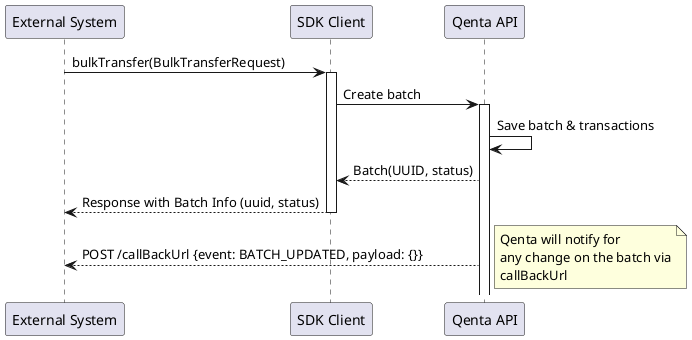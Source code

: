 @startuml
participant "External System" as Application
participant "SDK Client" as SdkClient
participant "Qenta API" as Qenta

Application -> SdkClient: bulkTransfer(BulkTransferRequest)
activate SdkClient

SdkClient -> Qenta: Create batch
activate Qenta
Qenta -> Qenta: Save batch & transactions
Qenta --> SdkClient: Batch(UUID, status)
SdkClient --> Application: Response with Batch Info (uuid, status)
deactivate SdkClient

Qenta --> Application: POST /callBackUrl {event: BATCH_UPDATED, payload: {}}
note right
Qenta will notify for
any change on the batch via
callBackUrl
end note

@enduml
